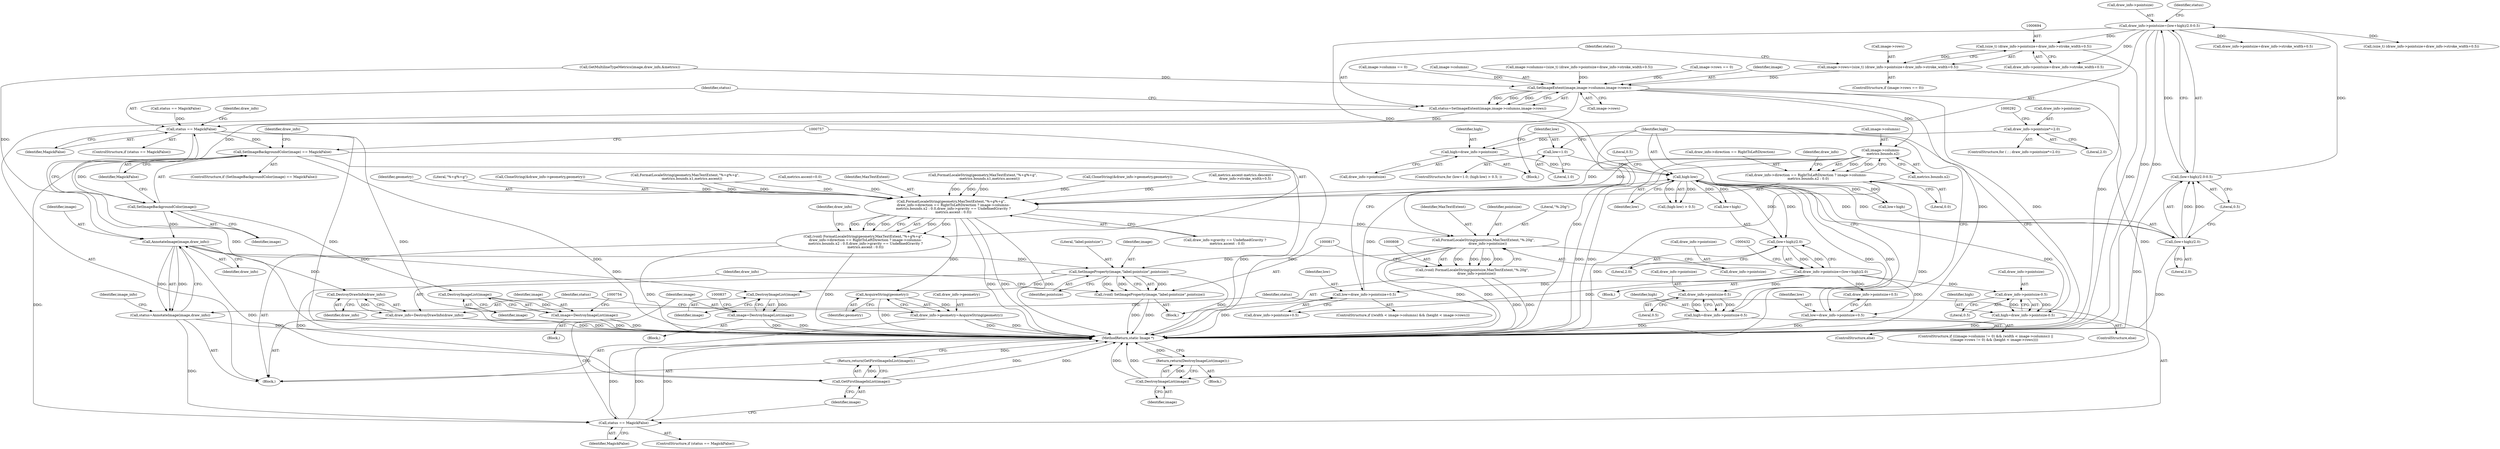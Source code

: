digraph "1_ImageMagick_0474237508f39c4f783208123431815f1ededb76@del" {
"1000693" [label="(Call,(size_t) (draw_info->pointsize+draw_info->stroke_width+0.5))"];
"1000575" [label="(Call,draw_info->pointsize=(low+high)/2.0-0.5)"];
"1000579" [label="(Call,(low+high)/2.0-0.5)"];
"1000580" [label="(Call,(low+high)/2.0)"];
"1000417" [label="(Call,high-low)"];
"1000568" [label="(Call,high=draw_info->pointsize-0.5)"];
"1000570" [label="(Call,draw_info->pointsize-0.5)"];
"1000422" [label="(Call,draw_info->pointsize=(low+high)/2.0)"];
"1000426" [label="(Call,(low+high)/2.0)"];
"1000407" [label="(Call,high=draw_info->pointsize)"];
"1000285" [label="(Call,draw_info->pointsize*=2.0)"];
"1000528" [label="(Call,high=draw_info->pointsize-0.5)"];
"1000530" [label="(Call,draw_info->pointsize-0.5)"];
"1000413" [label="(Call,low=1.0)"];
"1000520" [label="(Call,low=draw_info->pointsize+0.5)"];
"1000560" [label="(Call,low=draw_info->pointsize+0.5)"];
"1000689" [label="(Call,image->rows=(size_t) (draw_info->pointsize+draw_info->stroke_width+0.5))"];
"1000706" [label="(Call,SetImageExtent(image,image->columns,image->rows))"];
"1000704" [label="(Call,status=SetImageExtent(image,image->columns,image->rows))"];
"1000715" [label="(Call,status == MagickFalse)"];
"1000733" [label="(Call,SetImageBackgroundColor(image) == MagickFalse)"];
"1000827" [label="(Call,status == MagickFalse)"];
"1000730" [label="(Call,DestroyImageList(image))"];
"1000729" [label="(Return,return(DestroyImageList(image));)"];
"1000734" [label="(Call,SetImageBackgroundColor(image))"];
"1000750" [label="(Call,DestroyImageList(image))"];
"1000748" [label="(Call,image=DestroyImageList(image))"];
"1000796" [label="(Call,AnnotateImage(image,draw_info))"];
"1000794" [label="(Call,status=AnnotateImage(image,draw_info))"];
"1000818" [label="(Call,SetImageProperty(image,\"label:pointsize\",pointsize))"];
"1000816" [label="(Call,(void) SetImageProperty(image,\"label:pointsize\",pointsize))"];
"1000833" [label="(Call,DestroyImageList(image))"];
"1000831" [label="(Call,image=DestroyImageList(image))"];
"1000840" [label="(Call,GetFirstImageInList(image))"];
"1000839" [label="(Return,return(GetFirstImageInList(image));)"];
"1000824" [label="(Call,DestroyDrawInfo(draw_info))"];
"1000822" [label="(Call,draw_info=DestroyDrawInfo(draw_info))"];
"1000768" [label="(Call,image->columns-\n    metrics.bounds.x2)"];
"1000758" [label="(Call,FormatLocaleString(geometry,MaxTextExtent,\"%+g%+g\",\n    draw_info->direction == RightToLeftDirection ? image->columns-\n    metrics.bounds.x2 : 0.0,draw_info->gravity == UndefinedGravity ?\n    metrics.ascent : 0.0))"];
"1000756" [label="(Call,(void) FormatLocaleString(geometry,MaxTextExtent,\"%+g%+g\",\n    draw_info->direction == RightToLeftDirection ? image->columns-\n    metrics.bounds.x2 : 0.0,draw_info->gravity == UndefinedGravity ?\n    metrics.ascent : 0.0))"];
"1000792" [label="(Call,AcquireString(geometry))"];
"1000788" [label="(Call,draw_info->geometry=AcquireString(geometry))"];
"1000809" [label="(Call,FormatLocaleString(pointsize,MaxTextExtent,\"%.20g\",\n        draw_info->pointsize))"];
"1000807" [label="(Call,(void) FormatLocaleString(pointsize,MaxTextExtent,\"%.20g\",\n        draw_info->pointsize))"];
"1000762" [label="(Call,draw_info->direction == RightToLeftDirection ? image->columns-\n    metrics.bounds.x2 : 0.0)"];
"1000736" [label="(Identifier,MagickFalse)"];
"1000772" [label="(Call,metrics.bounds.x2)"];
"1000790" [label="(Identifier,draw_info)"];
"1000454" [label="(Call,CloneString(&draw_info->geometry,geometry))"];
"1000534" [label="(Literal,0.5)"];
"1000684" [label="(Call,image->rows == 0)"];
"1000828" [label="(Identifier,status)"];
"1000830" [label="(Block,)"];
"1000841" [label="(Identifier,image)"];
"1000433" [label="(Call,FormatLocaleString(geometry,MaxTextExtent,\"%+g%+g\",\n            -metrics.bounds.x1,metrics.ascent))"];
"1000576" [label="(Call,draw_info->pointsize)"];
"1000530" [label="(Call,draw_info->pointsize-0.5)"];
"1000580" [label="(Call,(low+high)/2.0)"];
"1000419" [label="(Identifier,low)"];
"1000707" [label="(Identifier,image)"];
"1000795" [label="(Identifier,status)"];
"1000574" [label="(Literal,0.5)"];
"1000508" [label="(ControlStructure,if ((width < image->columns) && (height < image->rows)))"];
"1000284" [label="(ControlStructure,for ( ; ; draw_info->pointsize*=2.0))"];
"1000106" [label="(Block,)"];
"1000798" [label="(Identifier,draw_info)"];
"1000205" [label="(Call,metrics.ascent=0.0)"];
"1000529" [label="(Identifier,high)"];
"1000643" [label="(Call,image->columns=(size_t) (draw_info->pointsize+draw_info->stroke_width+0.5))"];
"1000418" [label="(Identifier,high)"];
"1000824" [label="(Call,DestroyDrawInfo(draw_info))"];
"1000816" [label="(Call,(void) SetImageProperty(image,\"label:pointsize\",pointsize))"];
"1000704" [label="(Call,status=SetImageExtent(image,image->columns,image->rows))"];
"1000749" [label="(Identifier,image)"];
"1000716" [label="(Identifier,status)"];
"1000756" [label="(Call,(void) FormatLocaleString(geometry,MaxTextExtent,\"%+g%+g\",\n    draw_info->direction == RightToLeftDirection ? image->columns-\n    metrics.bounds.x2 : 0.0,draw_info->gravity == UndefinedGravity ?\n    metrics.ascent : 0.0))"];
"1000286" [label="(Call,draw_info->pointsize)"];
"1000730" [label="(Call,DestroyImageList(image))"];
"1000683" [label="(ControlStructure,if (image->rows == 0))"];
"1000569" [label="(Identifier,high)"];
"1000705" [label="(Identifier,status)"];
"1000693" [label="(Call,(size_t) (draw_info->pointsize+draw_info->stroke_width+0.5))"];
"1000813" [label="(Call,draw_info->pointsize)"];
"1000588" [label="(Call,GetMultilineTypeMetrics(image,draw_info,&metrics))"];
"1000832" [label="(Identifier,image)"];
"1000769" [label="(Call,image->columns)"];
"1000796" [label="(Call,AnnotateImage(image,draw_info))"];
"1000821" [label="(Identifier,pointsize)"];
"1000751" [label="(Identifier,image)"];
"1000733" [label="(Call,SetImageBackgroundColor(image) == MagickFalse)"];
"1000737" [label="(Block,)"];
"1000829" [label="(Identifier,MagickFalse)"];
"1000689" [label="(Call,image->rows=(size_t) (draw_info->pointsize+draw_info->stroke_width+0.5))"];
"1000649" [label="(Call,draw_info->pointsize+draw_info->stroke_width+0.5)"];
"1000717" [label="(Identifier,MagickFalse)"];
"1000788" [label="(Call,draw_info->geometry=AcquireString(geometry))"];
"1000810" [label="(Identifier,pointsize)"];
"1000820" [label="(Literal,\"label:pointsize\")"];
"1000793" [label="(Identifier,geometry)"];
"1000695" [label="(Call,draw_info->pointsize+draw_info->stroke_width+0.5)"];
"1000426" [label="(Call,(low+high)/2.0)"];
"1000714" [label="(ControlStructure,if (status == MagickFalse))"];
"1000581" [label="(Call,low+high)"];
"1000408" [label="(Identifier,high)"];
"1000768" [label="(Call,image->columns-\n    metrics.bounds.x2)"];
"1000407" [label="(Call,high=draw_info->pointsize)"];
"1000797" [label="(Identifier,image)"];
"1000568" [label="(Call,high=draw_info->pointsize-0.5)"];
"1000735" [label="(Identifier,image)"];
"1000760" [label="(Identifier,MaxTextExtent)"];
"1000638" [label="(Call,image->columns == 0)"];
"1000822" [label="(Call,draw_info=DestroyDrawInfo(draw_info))"];
"1000421" [label="(Block,)"];
"1000789" [label="(Call,draw_info->geometry)"];
"1000825" [label="(Identifier,draw_info)"];
"1000826" [label="(ControlStructure,if (status == MagickFalse))"];
"1000819" [label="(Identifier,image)"];
"1000415" [label="(Literal,1.0)"];
"1000833" [label="(Call,DestroyImageList(image))"];
"1000528" [label="(Call,high=draw_info->pointsize-0.5)"];
"1000812" [label="(Literal,\"%.20g\")"];
"1000827" [label="(Call,status == MagickFalse)"];
"1000536" [label="(ControlStructure,if (((image->columns != 0) && (width < image->columns)) ||\n                ((image->rows != 0) && (height < image->rows))))"];
"1000281" [label="(Block,)"];
"1000587" [label="(Identifier,status)"];
"1000711" [label="(Call,image->rows)"];
"1000807" [label="(Call,(void) FormatLocaleString(pointsize,MaxTextExtent,\"%.20g\",\n        draw_info->pointsize))"];
"1000409" [label="(Call,draw_info->pointsize)"];
"1000293" [label="(Call,FormatLocaleString(geometry,MaxTextExtent,\"%+g%+g\",\n            -metrics.bounds.x1,metrics.ascent))"];
"1000778" [label="(Call,draw_info->gravity == UndefinedGravity ?\n    metrics.ascent : 0.0)"];
"1000718" [label="(Block,)"];
"1000585" [label="(Literal,0.5)"];
"1000708" [label="(Call,image->columns)"];
"1000417" [label="(Call,high-low)"];
"1000809" [label="(Call,FormatLocaleString(pointsize,MaxTextExtent,\"%.20g\",\n        draw_info->pointsize))"];
"1000427" [label="(Call,low+high)"];
"1000571" [label="(Call,draw_info->pointsize)"];
"1000423" [label="(Call,draw_info->pointsize)"];
"1000748" [label="(Call,image=DestroyImageList(image))"];
"1000840" [label="(Call,GetFirstImageInList(image))"];
"1000531" [label="(Call,draw_info->pointsize)"];
"1000734" [label="(Call,SetImageBackgroundColor(image))"];
"1000584" [label="(Literal,2.0)"];
"1000579" [label="(Call,(low+high)/2.0-0.5)"];
"1000647" [label="(Call,(size_t) (draw_info->pointsize+draw_info->stroke_width+0.5))"];
"1000522" [label="(Call,draw_info->pointsize+0.5)"];
"1000715" [label="(Call,status == MagickFalse)"];
"1000842" [label="(MethodReturn,static Image *)"];
"1000413" [label="(Call,low=1.0)"];
"1000792" [label="(Call,AcquireString(geometry))"];
"1000750" [label="(Call,DestroyImageList(image))"];
"1000594" [label="(Call,status == MagickFalse)"];
"1000412" [label="(ControlStructure,for (low=1.0; (high-low) > 0.5; ))"];
"1000839" [label="(Return,return(GetFirstImageInList(image));)"];
"1000314" [label="(Call,CloneString(&draw_info->geometry,geometry))"];
"1000823" [label="(Identifier,draw_info)"];
"1000777" [label="(Literal,0.0)"];
"1000414" [label="(Identifier,low)"];
"1000831" [label="(Call,image=DestroyImageList(image))"];
"1000430" [label="(Literal,2.0)"];
"1000690" [label="(Call,image->rows)"];
"1000794" [label="(Call,status=AnnotateImage(image,draw_info))"];
"1000422" [label="(Call,draw_info->pointsize=(low+high)/2.0)"];
"1000805" [label="(Block,)"];
"1000575" [label="(Call,draw_info->pointsize=(low+high)/2.0-0.5)"];
"1000834" [label="(Identifier,image)"];
"1000289" [label="(Literal,2.0)"];
"1000670" [label="(Call,metrics.ascent-metrics.descent+\n       draw_info->stroke_width+0.5)"];
"1000763" [label="(Call,draw_info->direction == RightToLeftDirection)"];
"1000739" [label="(Identifier,draw_info)"];
"1000527" [label="(ControlStructure,else)"];
"1000562" [label="(Call,draw_info->pointsize+0.5)"];
"1000781" [label="(Identifier,draw_info)"];
"1000731" [label="(Identifier,image)"];
"1000416" [label="(Call,(high-low) > 0.5)"];
"1000802" [label="(Identifier,image_info)"];
"1000729" [label="(Return,return(DestroyImageList(image));)"];
"1000520" [label="(Call,low=draw_info->pointsize+0.5)"];
"1000758" [label="(Call,FormatLocaleString(geometry,MaxTextExtent,\"%+g%+g\",\n    draw_info->direction == RightToLeftDirection ? image->columns-\n    metrics.bounds.x2 : 0.0,draw_info->gravity == UndefinedGravity ?\n    metrics.ascent : 0.0))"];
"1000570" [label="(Call,draw_info->pointsize-0.5)"];
"1000567" [label="(ControlStructure,else)"];
"1000818" [label="(Call,SetImageProperty(image,\"label:pointsize\",pointsize))"];
"1000759" [label="(Identifier,geometry)"];
"1000285" [label="(Call,draw_info->pointsize*=2.0)"];
"1000762" [label="(Call,draw_info->direction == RightToLeftDirection ? image->columns-\n    metrics.bounds.x2 : 0.0)"];
"1000420" [label="(Literal,0.5)"];
"1000706" [label="(Call,SetImageExtent(image,image->columns,image->rows))"];
"1000560" [label="(Call,low=draw_info->pointsize+0.5)"];
"1000732" [label="(ControlStructure,if (SetImageBackgroundColor(image) == MagickFalse))"];
"1000811" [label="(Identifier,MaxTextExtent)"];
"1000761" [label="(Literal,\"%+g%+g\")"];
"1000521" [label="(Identifier,low)"];
"1000561" [label="(Identifier,low)"];
"1000720" [label="(Identifier,draw_info)"];
"1000693" -> "1000689"  [label="AST: "];
"1000693" -> "1000695"  [label="CFG: "];
"1000694" -> "1000693"  [label="AST: "];
"1000695" -> "1000693"  [label="AST: "];
"1000689" -> "1000693"  [label="CFG: "];
"1000693" -> "1000842"  [label="DDG: "];
"1000693" -> "1000689"  [label="DDG: "];
"1000575" -> "1000693"  [label="DDG: "];
"1000575" -> "1000281"  [label="AST: "];
"1000575" -> "1000579"  [label="CFG: "];
"1000576" -> "1000575"  [label="AST: "];
"1000579" -> "1000575"  [label="AST: "];
"1000587" -> "1000575"  [label="CFG: "];
"1000575" -> "1000842"  [label="DDG: "];
"1000575" -> "1000842"  [label="DDG: "];
"1000579" -> "1000575"  [label="DDG: "];
"1000579" -> "1000575"  [label="DDG: "];
"1000575" -> "1000647"  [label="DDG: "];
"1000575" -> "1000649"  [label="DDG: "];
"1000575" -> "1000695"  [label="DDG: "];
"1000575" -> "1000809"  [label="DDG: "];
"1000579" -> "1000585"  [label="CFG: "];
"1000580" -> "1000579"  [label="AST: "];
"1000585" -> "1000579"  [label="AST: "];
"1000579" -> "1000842"  [label="DDG: "];
"1000580" -> "1000579"  [label="DDG: "];
"1000580" -> "1000579"  [label="DDG: "];
"1000580" -> "1000584"  [label="CFG: "];
"1000581" -> "1000580"  [label="AST: "];
"1000584" -> "1000580"  [label="AST: "];
"1000585" -> "1000580"  [label="CFG: "];
"1000580" -> "1000842"  [label="DDG: "];
"1000417" -> "1000580"  [label="DDG: "];
"1000417" -> "1000580"  [label="DDG: "];
"1000417" -> "1000416"  [label="AST: "];
"1000417" -> "1000419"  [label="CFG: "];
"1000418" -> "1000417"  [label="AST: "];
"1000419" -> "1000417"  [label="AST: "];
"1000420" -> "1000417"  [label="CFG: "];
"1000417" -> "1000416"  [label="DDG: "];
"1000417" -> "1000416"  [label="DDG: "];
"1000568" -> "1000417"  [label="DDG: "];
"1000407" -> "1000417"  [label="DDG: "];
"1000528" -> "1000417"  [label="DDG: "];
"1000413" -> "1000417"  [label="DDG: "];
"1000520" -> "1000417"  [label="DDG: "];
"1000560" -> "1000417"  [label="DDG: "];
"1000417" -> "1000426"  [label="DDG: "];
"1000417" -> "1000426"  [label="DDG: "];
"1000417" -> "1000427"  [label="DDG: "];
"1000417" -> "1000427"  [label="DDG: "];
"1000417" -> "1000581"  [label="DDG: "];
"1000417" -> "1000581"  [label="DDG: "];
"1000568" -> "1000567"  [label="AST: "];
"1000568" -> "1000570"  [label="CFG: "];
"1000569" -> "1000568"  [label="AST: "];
"1000570" -> "1000568"  [label="AST: "];
"1000418" -> "1000568"  [label="CFG: "];
"1000568" -> "1000842"  [label="DDG: "];
"1000570" -> "1000568"  [label="DDG: "];
"1000570" -> "1000568"  [label="DDG: "];
"1000570" -> "1000574"  [label="CFG: "];
"1000571" -> "1000570"  [label="AST: "];
"1000574" -> "1000570"  [label="AST: "];
"1000422" -> "1000570"  [label="DDG: "];
"1000422" -> "1000421"  [label="AST: "];
"1000422" -> "1000426"  [label="CFG: "];
"1000423" -> "1000422"  [label="AST: "];
"1000426" -> "1000422"  [label="AST: "];
"1000432" -> "1000422"  [label="CFG: "];
"1000426" -> "1000422"  [label="DDG: "];
"1000426" -> "1000422"  [label="DDG: "];
"1000422" -> "1000520"  [label="DDG: "];
"1000422" -> "1000522"  [label="DDG: "];
"1000422" -> "1000530"  [label="DDG: "];
"1000422" -> "1000560"  [label="DDG: "];
"1000422" -> "1000562"  [label="DDG: "];
"1000426" -> "1000430"  [label="CFG: "];
"1000427" -> "1000426"  [label="AST: "];
"1000430" -> "1000426"  [label="AST: "];
"1000407" -> "1000281"  [label="AST: "];
"1000407" -> "1000409"  [label="CFG: "];
"1000408" -> "1000407"  [label="AST: "];
"1000409" -> "1000407"  [label="AST: "];
"1000414" -> "1000407"  [label="CFG: "];
"1000285" -> "1000407"  [label="DDG: "];
"1000285" -> "1000284"  [label="AST: "];
"1000285" -> "1000289"  [label="CFG: "];
"1000286" -> "1000285"  [label="AST: "];
"1000289" -> "1000285"  [label="AST: "];
"1000292" -> "1000285"  [label="CFG: "];
"1000528" -> "1000527"  [label="AST: "];
"1000528" -> "1000530"  [label="CFG: "];
"1000529" -> "1000528"  [label="AST: "];
"1000530" -> "1000528"  [label="AST: "];
"1000418" -> "1000528"  [label="CFG: "];
"1000528" -> "1000842"  [label="DDG: "];
"1000530" -> "1000528"  [label="DDG: "];
"1000530" -> "1000528"  [label="DDG: "];
"1000530" -> "1000534"  [label="CFG: "];
"1000531" -> "1000530"  [label="AST: "];
"1000534" -> "1000530"  [label="AST: "];
"1000413" -> "1000412"  [label="AST: "];
"1000413" -> "1000415"  [label="CFG: "];
"1000414" -> "1000413"  [label="AST: "];
"1000415" -> "1000413"  [label="AST: "];
"1000418" -> "1000413"  [label="CFG: "];
"1000520" -> "1000508"  [label="AST: "];
"1000520" -> "1000522"  [label="CFG: "];
"1000521" -> "1000520"  [label="AST: "];
"1000522" -> "1000520"  [label="AST: "];
"1000418" -> "1000520"  [label="CFG: "];
"1000520" -> "1000842"  [label="DDG: "];
"1000560" -> "1000536"  [label="AST: "];
"1000560" -> "1000562"  [label="CFG: "];
"1000561" -> "1000560"  [label="AST: "];
"1000562" -> "1000560"  [label="AST: "];
"1000418" -> "1000560"  [label="CFG: "];
"1000560" -> "1000842"  [label="DDG: "];
"1000689" -> "1000683"  [label="AST: "];
"1000690" -> "1000689"  [label="AST: "];
"1000705" -> "1000689"  [label="CFG: "];
"1000689" -> "1000842"  [label="DDG: "];
"1000689" -> "1000706"  [label="DDG: "];
"1000706" -> "1000704"  [label="AST: "];
"1000706" -> "1000711"  [label="CFG: "];
"1000707" -> "1000706"  [label="AST: "];
"1000708" -> "1000706"  [label="AST: "];
"1000711" -> "1000706"  [label="AST: "];
"1000704" -> "1000706"  [label="CFG: "];
"1000706" -> "1000842"  [label="DDG: "];
"1000706" -> "1000842"  [label="DDG: "];
"1000706" -> "1000704"  [label="DDG: "];
"1000706" -> "1000704"  [label="DDG: "];
"1000706" -> "1000704"  [label="DDG: "];
"1000588" -> "1000706"  [label="DDG: "];
"1000638" -> "1000706"  [label="DDG: "];
"1000643" -> "1000706"  [label="DDG: "];
"1000684" -> "1000706"  [label="DDG: "];
"1000706" -> "1000730"  [label="DDG: "];
"1000706" -> "1000734"  [label="DDG: "];
"1000706" -> "1000768"  [label="DDG: "];
"1000704" -> "1000106"  [label="AST: "];
"1000705" -> "1000704"  [label="AST: "];
"1000716" -> "1000704"  [label="CFG: "];
"1000704" -> "1000842"  [label="DDG: "];
"1000704" -> "1000715"  [label="DDG: "];
"1000715" -> "1000714"  [label="AST: "];
"1000715" -> "1000717"  [label="CFG: "];
"1000716" -> "1000715"  [label="AST: "];
"1000717" -> "1000715"  [label="AST: "];
"1000720" -> "1000715"  [label="CFG: "];
"1000735" -> "1000715"  [label="CFG: "];
"1000715" -> "1000842"  [label="DDG: "];
"1000715" -> "1000842"  [label="DDG: "];
"1000715" -> "1000842"  [label="DDG: "];
"1000594" -> "1000715"  [label="DDG: "];
"1000715" -> "1000733"  [label="DDG: "];
"1000733" -> "1000732"  [label="AST: "];
"1000733" -> "1000736"  [label="CFG: "];
"1000734" -> "1000733"  [label="AST: "];
"1000736" -> "1000733"  [label="AST: "];
"1000739" -> "1000733"  [label="CFG: "];
"1000757" -> "1000733"  [label="CFG: "];
"1000733" -> "1000842"  [label="DDG: "];
"1000733" -> "1000842"  [label="DDG: "];
"1000733" -> "1000842"  [label="DDG: "];
"1000734" -> "1000733"  [label="DDG: "];
"1000733" -> "1000827"  [label="DDG: "];
"1000827" -> "1000826"  [label="AST: "];
"1000827" -> "1000829"  [label="CFG: "];
"1000828" -> "1000827"  [label="AST: "];
"1000829" -> "1000827"  [label="AST: "];
"1000832" -> "1000827"  [label="CFG: "];
"1000841" -> "1000827"  [label="CFG: "];
"1000827" -> "1000842"  [label="DDG: "];
"1000827" -> "1000842"  [label="DDG: "];
"1000827" -> "1000842"  [label="DDG: "];
"1000794" -> "1000827"  [label="DDG: "];
"1000730" -> "1000729"  [label="AST: "];
"1000730" -> "1000731"  [label="CFG: "];
"1000731" -> "1000730"  [label="AST: "];
"1000729" -> "1000730"  [label="CFG: "];
"1000730" -> "1000842"  [label="DDG: "];
"1000730" -> "1000842"  [label="DDG: "];
"1000730" -> "1000729"  [label="DDG: "];
"1000729" -> "1000718"  [label="AST: "];
"1000842" -> "1000729"  [label="CFG: "];
"1000729" -> "1000842"  [label="DDG: "];
"1000734" -> "1000735"  [label="CFG: "];
"1000735" -> "1000734"  [label="AST: "];
"1000736" -> "1000734"  [label="CFG: "];
"1000734" -> "1000750"  [label="DDG: "];
"1000734" -> "1000796"  [label="DDG: "];
"1000750" -> "1000748"  [label="AST: "];
"1000750" -> "1000751"  [label="CFG: "];
"1000751" -> "1000750"  [label="AST: "];
"1000748" -> "1000750"  [label="CFG: "];
"1000750" -> "1000748"  [label="DDG: "];
"1000748" -> "1000737"  [label="AST: "];
"1000749" -> "1000748"  [label="AST: "];
"1000754" -> "1000748"  [label="CFG: "];
"1000748" -> "1000842"  [label="DDG: "];
"1000748" -> "1000842"  [label="DDG: "];
"1000796" -> "1000794"  [label="AST: "];
"1000796" -> "1000798"  [label="CFG: "];
"1000797" -> "1000796"  [label="AST: "];
"1000798" -> "1000796"  [label="AST: "];
"1000794" -> "1000796"  [label="CFG: "];
"1000796" -> "1000794"  [label="DDG: "];
"1000796" -> "1000794"  [label="DDG: "];
"1000588" -> "1000796"  [label="DDG: "];
"1000796" -> "1000818"  [label="DDG: "];
"1000796" -> "1000824"  [label="DDG: "];
"1000796" -> "1000833"  [label="DDG: "];
"1000796" -> "1000840"  [label="DDG: "];
"1000794" -> "1000106"  [label="AST: "];
"1000795" -> "1000794"  [label="AST: "];
"1000802" -> "1000794"  [label="CFG: "];
"1000794" -> "1000842"  [label="DDG: "];
"1000818" -> "1000816"  [label="AST: "];
"1000818" -> "1000821"  [label="CFG: "];
"1000819" -> "1000818"  [label="AST: "];
"1000820" -> "1000818"  [label="AST: "];
"1000821" -> "1000818"  [label="AST: "];
"1000816" -> "1000818"  [label="CFG: "];
"1000818" -> "1000842"  [label="DDG: "];
"1000818" -> "1000816"  [label="DDG: "];
"1000818" -> "1000816"  [label="DDG: "];
"1000818" -> "1000816"  [label="DDG: "];
"1000809" -> "1000818"  [label="DDG: "];
"1000818" -> "1000833"  [label="DDG: "];
"1000818" -> "1000840"  [label="DDG: "];
"1000816" -> "1000805"  [label="AST: "];
"1000817" -> "1000816"  [label="AST: "];
"1000823" -> "1000816"  [label="CFG: "];
"1000816" -> "1000842"  [label="DDG: "];
"1000816" -> "1000842"  [label="DDG: "];
"1000833" -> "1000831"  [label="AST: "];
"1000833" -> "1000834"  [label="CFG: "];
"1000834" -> "1000833"  [label="AST: "];
"1000831" -> "1000833"  [label="CFG: "];
"1000833" -> "1000831"  [label="DDG: "];
"1000831" -> "1000830"  [label="AST: "];
"1000832" -> "1000831"  [label="AST: "];
"1000837" -> "1000831"  [label="CFG: "];
"1000831" -> "1000842"  [label="DDG: "];
"1000831" -> "1000842"  [label="DDG: "];
"1000840" -> "1000839"  [label="AST: "];
"1000840" -> "1000841"  [label="CFG: "];
"1000841" -> "1000840"  [label="AST: "];
"1000839" -> "1000840"  [label="CFG: "];
"1000840" -> "1000842"  [label="DDG: "];
"1000840" -> "1000842"  [label="DDG: "];
"1000840" -> "1000839"  [label="DDG: "];
"1000839" -> "1000106"  [label="AST: "];
"1000842" -> "1000839"  [label="CFG: "];
"1000839" -> "1000842"  [label="DDG: "];
"1000824" -> "1000822"  [label="AST: "];
"1000824" -> "1000825"  [label="CFG: "];
"1000825" -> "1000824"  [label="AST: "];
"1000822" -> "1000824"  [label="CFG: "];
"1000824" -> "1000822"  [label="DDG: "];
"1000822" -> "1000106"  [label="AST: "];
"1000823" -> "1000822"  [label="AST: "];
"1000828" -> "1000822"  [label="CFG: "];
"1000822" -> "1000842"  [label="DDG: "];
"1000822" -> "1000842"  [label="DDG: "];
"1000768" -> "1000762"  [label="AST: "];
"1000768" -> "1000772"  [label="CFG: "];
"1000769" -> "1000768"  [label="AST: "];
"1000772" -> "1000768"  [label="AST: "];
"1000762" -> "1000768"  [label="CFG: "];
"1000768" -> "1000842"  [label="DDG: "];
"1000768" -> "1000842"  [label="DDG: "];
"1000768" -> "1000758"  [label="DDG: "];
"1000768" -> "1000758"  [label="DDG: "];
"1000768" -> "1000762"  [label="DDG: "];
"1000768" -> "1000762"  [label="DDG: "];
"1000758" -> "1000756"  [label="AST: "];
"1000758" -> "1000778"  [label="CFG: "];
"1000759" -> "1000758"  [label="AST: "];
"1000760" -> "1000758"  [label="AST: "];
"1000761" -> "1000758"  [label="AST: "];
"1000762" -> "1000758"  [label="AST: "];
"1000778" -> "1000758"  [label="AST: "];
"1000756" -> "1000758"  [label="CFG: "];
"1000758" -> "1000842"  [label="DDG: "];
"1000758" -> "1000842"  [label="DDG: "];
"1000758" -> "1000842"  [label="DDG: "];
"1000758" -> "1000756"  [label="DDG: "];
"1000758" -> "1000756"  [label="DDG: "];
"1000758" -> "1000756"  [label="DDG: "];
"1000758" -> "1000756"  [label="DDG: "];
"1000758" -> "1000756"  [label="DDG: "];
"1000454" -> "1000758"  [label="DDG: "];
"1000293" -> "1000758"  [label="DDG: "];
"1000293" -> "1000758"  [label="DDG: "];
"1000293" -> "1000758"  [label="DDG: "];
"1000314" -> "1000758"  [label="DDG: "];
"1000433" -> "1000758"  [label="DDG: "];
"1000433" -> "1000758"  [label="DDG: "];
"1000433" -> "1000758"  [label="DDG: "];
"1000205" -> "1000758"  [label="DDG: "];
"1000670" -> "1000758"  [label="DDG: "];
"1000758" -> "1000792"  [label="DDG: "];
"1000758" -> "1000809"  [label="DDG: "];
"1000756" -> "1000106"  [label="AST: "];
"1000757" -> "1000756"  [label="AST: "];
"1000790" -> "1000756"  [label="CFG: "];
"1000756" -> "1000842"  [label="DDG: "];
"1000756" -> "1000842"  [label="DDG: "];
"1000792" -> "1000788"  [label="AST: "];
"1000792" -> "1000793"  [label="CFG: "];
"1000793" -> "1000792"  [label="AST: "];
"1000788" -> "1000792"  [label="CFG: "];
"1000792" -> "1000842"  [label="DDG: "];
"1000792" -> "1000788"  [label="DDG: "];
"1000788" -> "1000106"  [label="AST: "];
"1000789" -> "1000788"  [label="AST: "];
"1000795" -> "1000788"  [label="CFG: "];
"1000788" -> "1000842"  [label="DDG: "];
"1000788" -> "1000842"  [label="DDG: "];
"1000809" -> "1000807"  [label="AST: "];
"1000809" -> "1000813"  [label="CFG: "];
"1000810" -> "1000809"  [label="AST: "];
"1000811" -> "1000809"  [label="AST: "];
"1000812" -> "1000809"  [label="AST: "];
"1000813" -> "1000809"  [label="AST: "];
"1000807" -> "1000809"  [label="CFG: "];
"1000809" -> "1000842"  [label="DDG: "];
"1000809" -> "1000842"  [label="DDG: "];
"1000809" -> "1000807"  [label="DDG: "];
"1000809" -> "1000807"  [label="DDG: "];
"1000809" -> "1000807"  [label="DDG: "];
"1000809" -> "1000807"  [label="DDG: "];
"1000807" -> "1000805"  [label="AST: "];
"1000808" -> "1000807"  [label="AST: "];
"1000817" -> "1000807"  [label="CFG: "];
"1000807" -> "1000842"  [label="DDG: "];
"1000807" -> "1000842"  [label="DDG: "];
"1000762" -> "1000777"  [label="CFG: "];
"1000763" -> "1000762"  [label="AST: "];
"1000777" -> "1000762"  [label="AST: "];
"1000781" -> "1000762"  [label="CFG: "];
"1000762" -> "1000842"  [label="DDG: "];
"1000762" -> "1000842"  [label="DDG: "];
}
